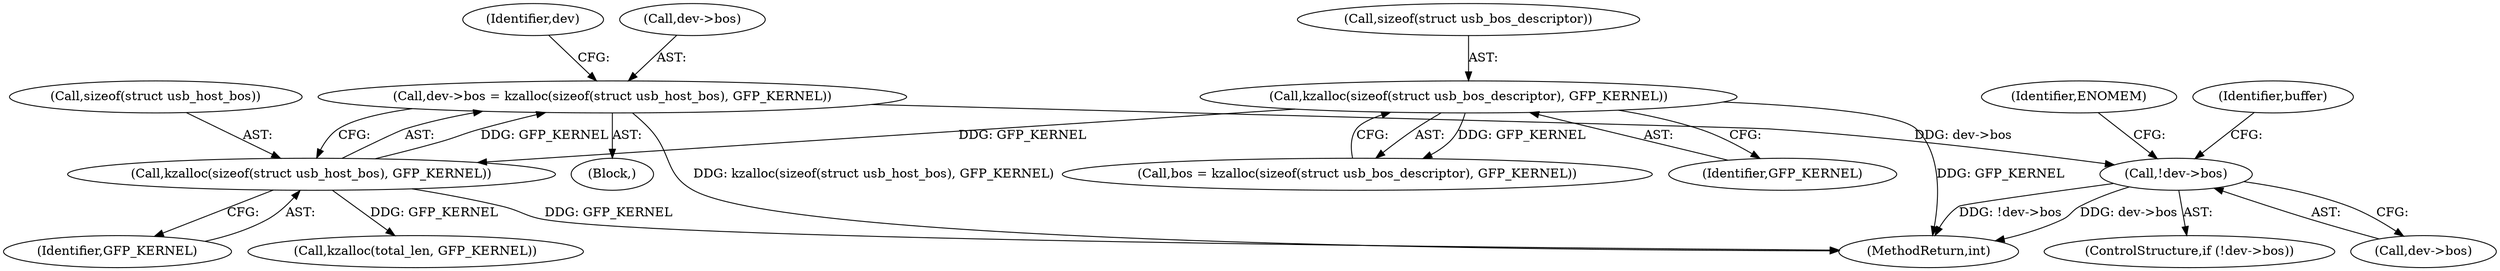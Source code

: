 digraph "0_linux_1c0edc3633b56000e18d82fc241e3995ca18a69e@pointer" {
"1000186" [label="(Call,dev->bos = kzalloc(sizeof(struct usb_host_bos), GFP_KERNEL))"];
"1000190" [label="(Call,kzalloc(sizeof(struct usb_host_bos), GFP_KERNEL))"];
"1000123" [label="(Call,kzalloc(sizeof(struct usb_bos_descriptor), GFP_KERNEL))"];
"1000195" [label="(Call,!dev->bos)"];
"1000195" [label="(Call,!dev->bos)"];
"1000204" [label="(Call,kzalloc(total_len, GFP_KERNEL))"];
"1000190" [label="(Call,kzalloc(sizeof(struct usb_host_bos), GFP_KERNEL))"];
"1000201" [label="(Identifier,ENOMEM)"];
"1000124" [label="(Call,sizeof(struct usb_bos_descriptor))"];
"1000203" [label="(Identifier,buffer)"];
"1000194" [label="(ControlStructure,if (!dev->bos))"];
"1000365" [label="(MethodReturn,int)"];
"1000191" [label="(Call,sizeof(struct usb_host_bos))"];
"1000121" [label="(Call,bos = kzalloc(sizeof(struct usb_bos_descriptor), GFP_KERNEL))"];
"1000105" [label="(Block,)"];
"1000193" [label="(Identifier,GFP_KERNEL)"];
"1000187" [label="(Call,dev->bos)"];
"1000126" [label="(Identifier,GFP_KERNEL)"];
"1000196" [label="(Call,dev->bos)"];
"1000186" [label="(Call,dev->bos = kzalloc(sizeof(struct usb_host_bos), GFP_KERNEL))"];
"1000197" [label="(Identifier,dev)"];
"1000123" [label="(Call,kzalloc(sizeof(struct usb_bos_descriptor), GFP_KERNEL))"];
"1000186" -> "1000105"  [label="AST: "];
"1000186" -> "1000190"  [label="CFG: "];
"1000187" -> "1000186"  [label="AST: "];
"1000190" -> "1000186"  [label="AST: "];
"1000197" -> "1000186"  [label="CFG: "];
"1000186" -> "1000365"  [label="DDG: kzalloc(sizeof(struct usb_host_bos), GFP_KERNEL)"];
"1000190" -> "1000186"  [label="DDG: GFP_KERNEL"];
"1000186" -> "1000195"  [label="DDG: dev->bos"];
"1000190" -> "1000193"  [label="CFG: "];
"1000191" -> "1000190"  [label="AST: "];
"1000193" -> "1000190"  [label="AST: "];
"1000190" -> "1000365"  [label="DDG: GFP_KERNEL"];
"1000123" -> "1000190"  [label="DDG: GFP_KERNEL"];
"1000190" -> "1000204"  [label="DDG: GFP_KERNEL"];
"1000123" -> "1000121"  [label="AST: "];
"1000123" -> "1000126"  [label="CFG: "];
"1000124" -> "1000123"  [label="AST: "];
"1000126" -> "1000123"  [label="AST: "];
"1000121" -> "1000123"  [label="CFG: "];
"1000123" -> "1000365"  [label="DDG: GFP_KERNEL"];
"1000123" -> "1000121"  [label="DDG: GFP_KERNEL"];
"1000195" -> "1000194"  [label="AST: "];
"1000195" -> "1000196"  [label="CFG: "];
"1000196" -> "1000195"  [label="AST: "];
"1000201" -> "1000195"  [label="CFG: "];
"1000203" -> "1000195"  [label="CFG: "];
"1000195" -> "1000365"  [label="DDG: !dev->bos"];
"1000195" -> "1000365"  [label="DDG: dev->bos"];
}
